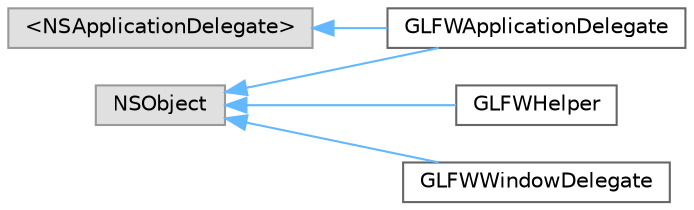 digraph "Graphical Class Hierarchy"
{
 // LATEX_PDF_SIZE
  bgcolor="transparent";
  edge [fontname=Helvetica,fontsize=10,labelfontname=Helvetica,labelfontsize=10];
  node [fontname=Helvetica,fontsize=10,shape=box,height=0.2,width=0.4];
  rankdir="LR";
  Node0 [id="Node000000",label="\<NSApplicationDelegate\>",height=0.2,width=0.4,color="grey60", fillcolor="#E0E0E0", style="filled",tooltip=" "];
  Node0 -> Node1 [id="edge1_Node000000_Node000001",dir="back",color="steelblue1",style="solid",tooltip=" "];
  Node1 [id="Node000001",label="GLFWApplicationDelegate",height=0.2,width=0.4,color="grey40", fillcolor="white", style="filled",URL="$interface_g_l_f_w_application_delegate.html",tooltip=" "];
  Node2 [id="Node000002",label="NSObject",height=0.2,width=0.4,color="grey60", fillcolor="#E0E0E0", style="filled",tooltip=" "];
  Node2 -> Node1 [id="edge2_Node000002_Node000001",dir="back",color="steelblue1",style="solid",tooltip=" "];
  Node2 -> Node3 [id="edge3_Node000002_Node000003",dir="back",color="steelblue1",style="solid",tooltip=" "];
  Node3 [id="Node000003",label="GLFWHelper",height=0.2,width=0.4,color="grey40", fillcolor="white", style="filled",URL="$interface_g_l_f_w_helper.html",tooltip=" "];
  Node2 -> Node4 [id="edge4_Node000002_Node000004",dir="back",color="steelblue1",style="solid",tooltip=" "];
  Node4 [id="Node000004",label="GLFWWindowDelegate",height=0.2,width=0.4,color="grey40", fillcolor="white", style="filled",URL="$interface_g_l_f_w_window_delegate.html",tooltip=" "];
}
